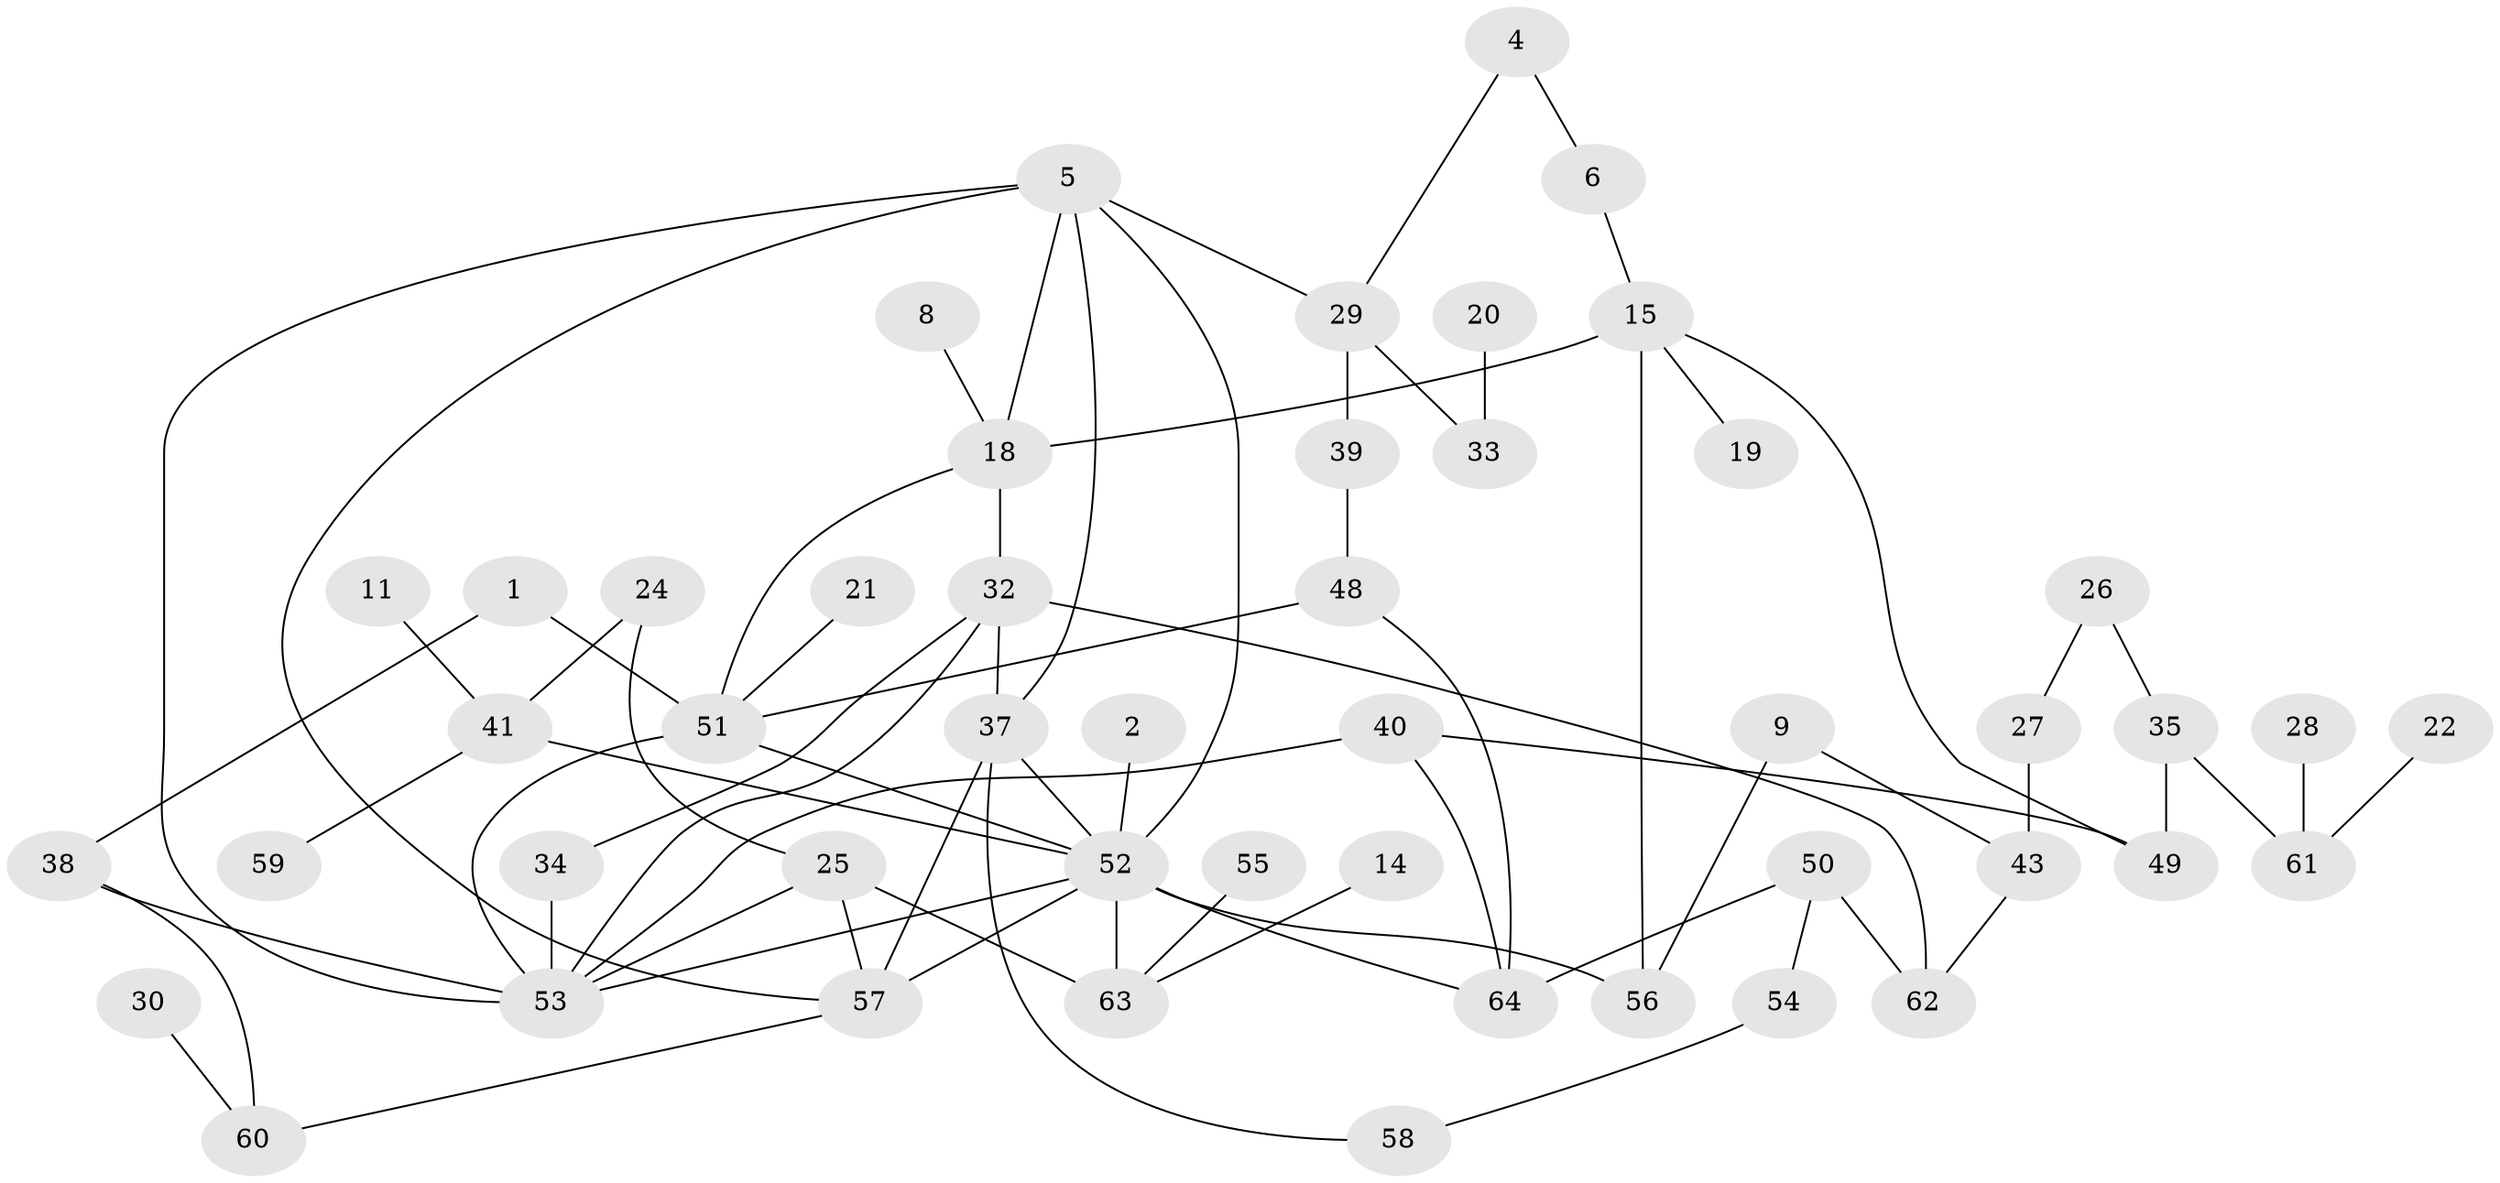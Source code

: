 // original degree distribution, {1: 0.234375, 2: 0.3203125, 3: 0.15625, 5: 0.046875, 0: 0.1015625, 4: 0.109375, 6: 0.03125}
// Generated by graph-tools (version 1.1) at 2025/35/03/04/25 23:35:43]
// undirected, 49 vertices, 72 edges
graph export_dot {
  node [color=gray90,style=filled];
  1;
  2;
  4;
  5;
  6;
  8;
  9;
  11;
  14;
  15;
  18;
  19;
  20;
  21;
  22;
  24;
  25;
  26;
  27;
  28;
  29;
  30;
  32;
  33;
  34;
  35;
  37;
  38;
  39;
  40;
  41;
  43;
  48;
  49;
  50;
  51;
  52;
  53;
  54;
  55;
  56;
  57;
  58;
  59;
  60;
  61;
  62;
  63;
  64;
  1 -- 38 [weight=1.0];
  1 -- 51 [weight=1.0];
  2 -- 52 [weight=1.0];
  4 -- 6 [weight=1.0];
  4 -- 29 [weight=1.0];
  5 -- 18 [weight=1.0];
  5 -- 29 [weight=1.0];
  5 -- 37 [weight=1.0];
  5 -- 52 [weight=1.0];
  5 -- 53 [weight=1.0];
  5 -- 57 [weight=1.0];
  6 -- 15 [weight=1.0];
  8 -- 18 [weight=1.0];
  9 -- 43 [weight=1.0];
  9 -- 56 [weight=1.0];
  11 -- 41 [weight=1.0];
  14 -- 63 [weight=1.0];
  15 -- 18 [weight=1.0];
  15 -- 19 [weight=1.0];
  15 -- 49 [weight=1.0];
  15 -- 56 [weight=1.0];
  18 -- 32 [weight=1.0];
  18 -- 51 [weight=1.0];
  20 -- 33 [weight=1.0];
  21 -- 51 [weight=1.0];
  22 -- 61 [weight=1.0];
  24 -- 25 [weight=1.0];
  24 -- 41 [weight=1.0];
  25 -- 53 [weight=1.0];
  25 -- 57 [weight=1.0];
  25 -- 63 [weight=2.0];
  26 -- 27 [weight=1.0];
  26 -- 35 [weight=1.0];
  27 -- 43 [weight=1.0];
  28 -- 61 [weight=1.0];
  29 -- 33 [weight=1.0];
  29 -- 39 [weight=1.0];
  30 -- 60 [weight=1.0];
  32 -- 34 [weight=1.0];
  32 -- 37 [weight=1.0];
  32 -- 53 [weight=1.0];
  32 -- 62 [weight=1.0];
  34 -- 53 [weight=1.0];
  35 -- 49 [weight=1.0];
  35 -- 61 [weight=1.0];
  37 -- 52 [weight=1.0];
  37 -- 57 [weight=2.0];
  37 -- 58 [weight=1.0];
  38 -- 53 [weight=1.0];
  38 -- 60 [weight=1.0];
  39 -- 48 [weight=1.0];
  40 -- 49 [weight=1.0];
  40 -- 53 [weight=1.0];
  40 -- 64 [weight=1.0];
  41 -- 52 [weight=1.0];
  41 -- 59 [weight=1.0];
  43 -- 62 [weight=1.0];
  48 -- 51 [weight=2.0];
  48 -- 64 [weight=2.0];
  50 -- 54 [weight=1.0];
  50 -- 62 [weight=1.0];
  50 -- 64 [weight=1.0];
  51 -- 52 [weight=1.0];
  51 -- 53 [weight=2.0];
  52 -- 53 [weight=1.0];
  52 -- 56 [weight=1.0];
  52 -- 57 [weight=1.0];
  52 -- 63 [weight=1.0];
  52 -- 64 [weight=1.0];
  54 -- 58 [weight=1.0];
  55 -- 63 [weight=1.0];
  57 -- 60 [weight=1.0];
}
